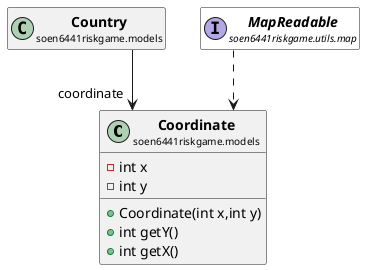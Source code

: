 @startuml

skinparam svgLinkTarget _parent
skinparam linetype ortho
set namespaceSeparator none
class "<b><size:14>Coordinate</b>\n<size:10>soen6441riskgame.models" as soen6441riskgame.models.Coordinate  [[../../soen6441riskgame/models/Coordinate.html{soen6441riskgame.models.Coordinate}]] {
-int x
-int y
+Coordinate(int x,int y)
+int getY()
+int getX()
}


class "<b><size:14>Country</b>\n<size:10>soen6441riskgame.models" as soen6441riskgame.models.Country  [[../../soen6441riskgame/models/Country.html{soen6441riskgame.models.Country}]] {
}

hide soen6441riskgame.models.Country fields
hide soen6441riskgame.models.Country methods

soen6441riskgame.models.Country -->  "coordinate" soen6441riskgame.models.Coordinate

interface "<b><size:14>MapReadable</b>\n<size:10>soen6441riskgame.utils.map" as soen6441riskgame.utils.map.MapReadable  [[../../soen6441riskgame/utils/map/MapReadable.html{soen6441riskgame.utils.map.MapReadable}]] #white {
}

hide soen6441riskgame.utils.map.MapReadable fields
hide soen6441riskgame.utils.map.MapReadable methods

soen6441riskgame.utils.map.MapReadable ..> soen6441riskgame.models.Coordinate


@enduml
